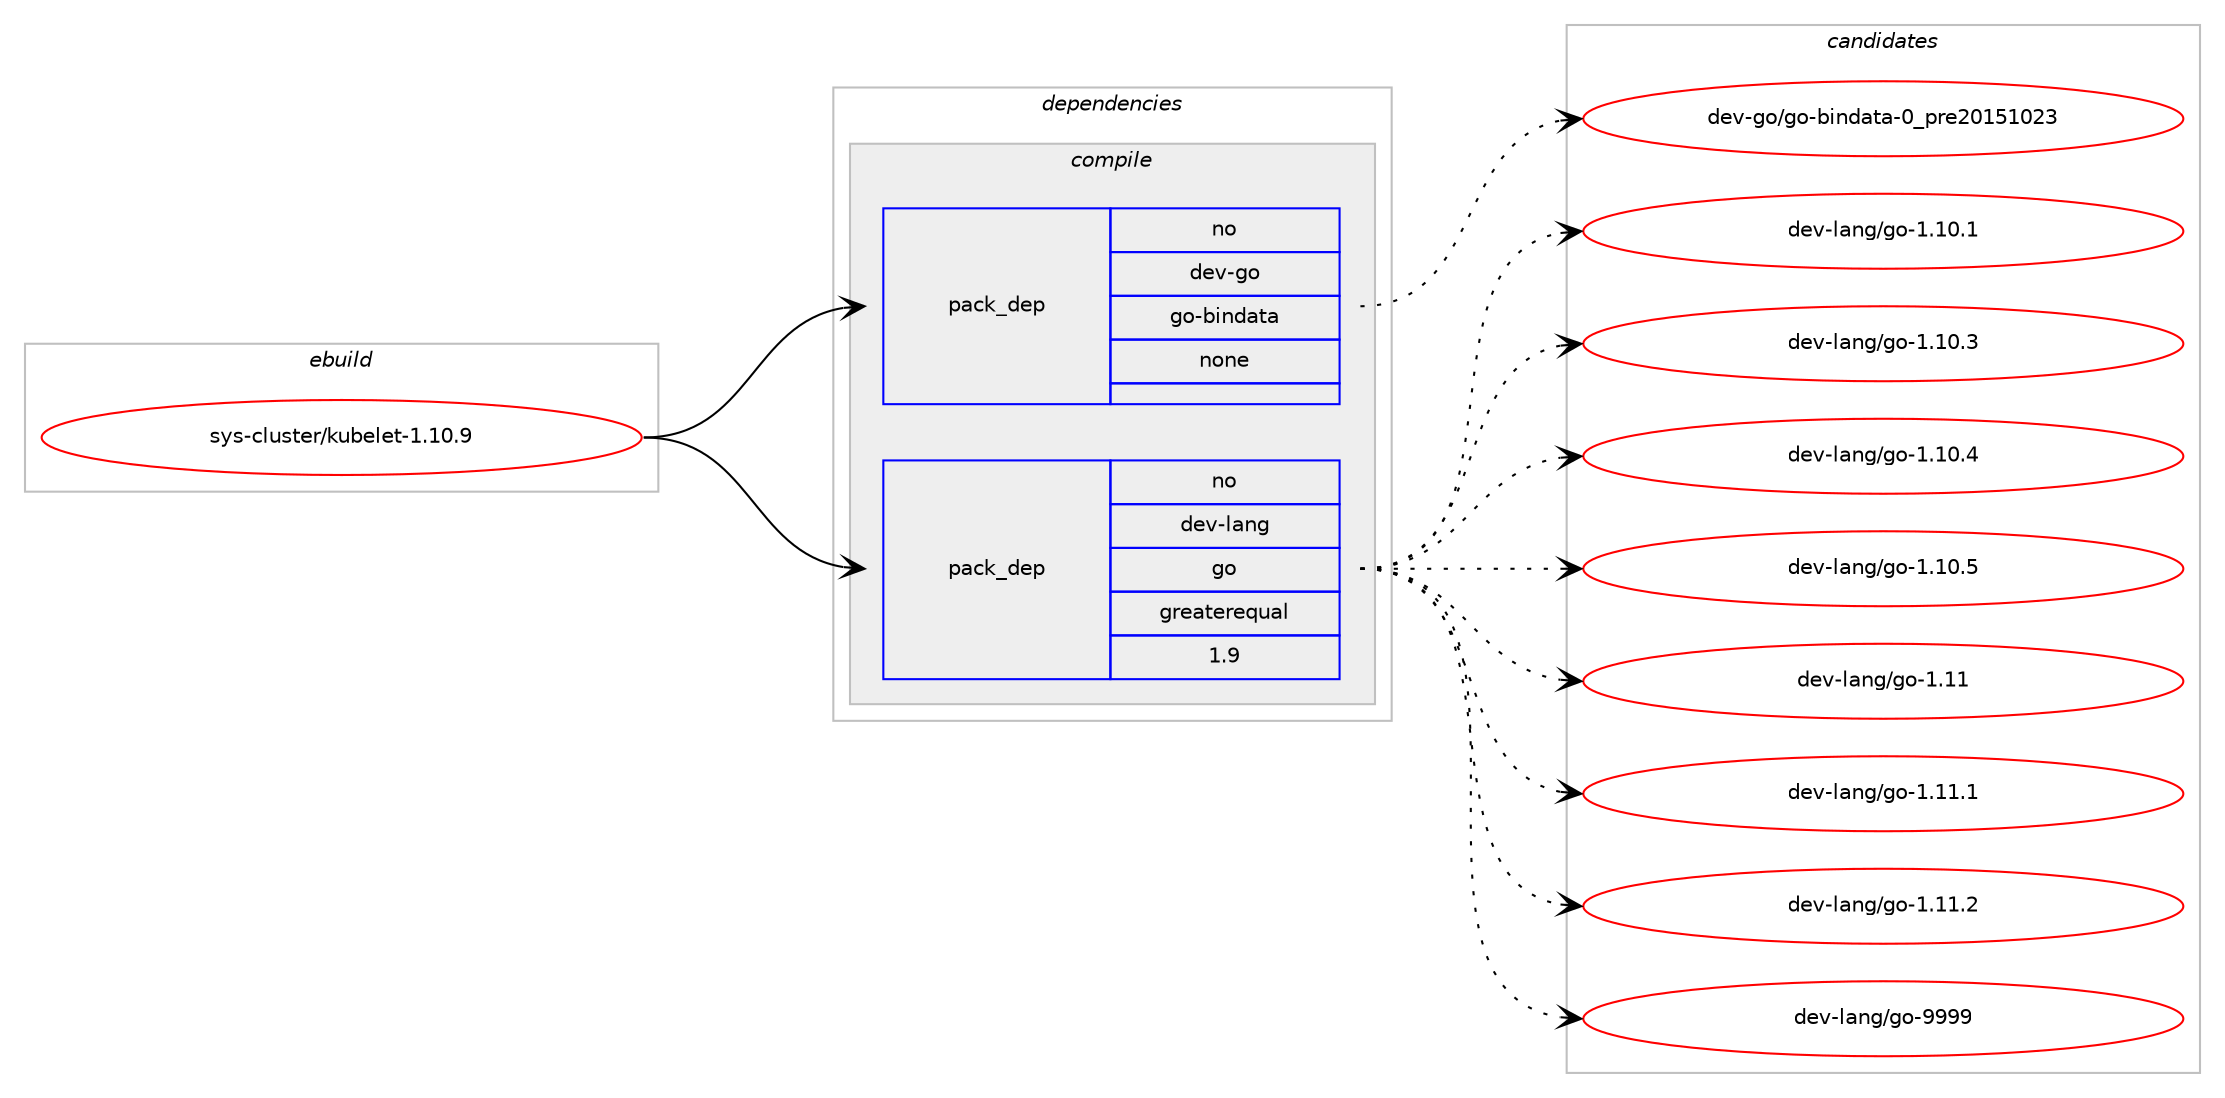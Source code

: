 digraph prolog {

# *************
# Graph options
# *************

newrank=true;
concentrate=true;
compound=true;
graph [rankdir=LR,fontname=Helvetica,fontsize=10,ranksep=1.5];#, ranksep=2.5, nodesep=0.2];
edge  [arrowhead=vee];
node  [fontname=Helvetica,fontsize=10];

# **********
# The ebuild
# **********

subgraph cluster_leftcol {
color=gray;
rank=same;
label=<<i>ebuild</i>>;
id [label="sys-cluster/kubelet-1.10.9", color=red, width=4, href="../sys-cluster/kubelet-1.10.9.svg"];
}

# ****************
# The dependencies
# ****************

subgraph cluster_midcol {
color=gray;
label=<<i>dependencies</i>>;
subgraph cluster_compile {
fillcolor="#eeeeee";
style=filled;
label=<<i>compile</i>>;
subgraph pack5199 {
dependency6428 [label=<<TABLE BORDER="0" CELLBORDER="1" CELLSPACING="0" CELLPADDING="4" WIDTH="220"><TR><TD ROWSPAN="6" CELLPADDING="30">pack_dep</TD></TR><TR><TD WIDTH="110">no</TD></TR><TR><TD>dev-go</TD></TR><TR><TD>go-bindata</TD></TR><TR><TD>none</TD></TR><TR><TD></TD></TR></TABLE>>, shape=none, color=blue];
}
id:e -> dependency6428:w [weight=20,style="solid",arrowhead="vee"];
subgraph pack5200 {
dependency6429 [label=<<TABLE BORDER="0" CELLBORDER="1" CELLSPACING="0" CELLPADDING="4" WIDTH="220"><TR><TD ROWSPAN="6" CELLPADDING="30">pack_dep</TD></TR><TR><TD WIDTH="110">no</TD></TR><TR><TD>dev-lang</TD></TR><TR><TD>go</TD></TR><TR><TD>greaterequal</TD></TR><TR><TD>1.9</TD></TR></TABLE>>, shape=none, color=blue];
}
id:e -> dependency6429:w [weight=20,style="solid",arrowhead="vee"];
}
subgraph cluster_compileandrun {
fillcolor="#eeeeee";
style=filled;
label=<<i>compile and run</i>>;
}
subgraph cluster_run {
fillcolor="#eeeeee";
style=filled;
label=<<i>run</i>>;
}
}

# **************
# The candidates
# **************

subgraph cluster_choices {
rank=same;
color=gray;
label=<<i>candidates</i>>;

subgraph choice5199 {
color=black;
nodesep=1;
choice1001011184510311147103111459810511010097116974548951121141015048495349485051 [label="dev-go/go-bindata-0_pre20151023", color=red, width=4,href="../dev-go/go-bindata-0_pre20151023.svg"];
dependency6428:e -> choice1001011184510311147103111459810511010097116974548951121141015048495349485051:w [style=dotted,weight="100"];
}
subgraph choice5200 {
color=black;
nodesep=1;
choice10010111845108971101034710311145494649484649 [label="dev-lang/go-1.10.1", color=red, width=4,href="../dev-lang/go-1.10.1.svg"];
choice10010111845108971101034710311145494649484651 [label="dev-lang/go-1.10.3", color=red, width=4,href="../dev-lang/go-1.10.3.svg"];
choice10010111845108971101034710311145494649484652 [label="dev-lang/go-1.10.4", color=red, width=4,href="../dev-lang/go-1.10.4.svg"];
choice10010111845108971101034710311145494649484653 [label="dev-lang/go-1.10.5", color=red, width=4,href="../dev-lang/go-1.10.5.svg"];
choice1001011184510897110103471031114549464949 [label="dev-lang/go-1.11", color=red, width=4,href="../dev-lang/go-1.11.svg"];
choice10010111845108971101034710311145494649494649 [label="dev-lang/go-1.11.1", color=red, width=4,href="../dev-lang/go-1.11.1.svg"];
choice10010111845108971101034710311145494649494650 [label="dev-lang/go-1.11.2", color=red, width=4,href="../dev-lang/go-1.11.2.svg"];
choice1001011184510897110103471031114557575757 [label="dev-lang/go-9999", color=red, width=4,href="../dev-lang/go-9999.svg"];
dependency6429:e -> choice10010111845108971101034710311145494649484649:w [style=dotted,weight="100"];
dependency6429:e -> choice10010111845108971101034710311145494649484651:w [style=dotted,weight="100"];
dependency6429:e -> choice10010111845108971101034710311145494649484652:w [style=dotted,weight="100"];
dependency6429:e -> choice10010111845108971101034710311145494649484653:w [style=dotted,weight="100"];
dependency6429:e -> choice1001011184510897110103471031114549464949:w [style=dotted,weight="100"];
dependency6429:e -> choice10010111845108971101034710311145494649494649:w [style=dotted,weight="100"];
dependency6429:e -> choice10010111845108971101034710311145494649494650:w [style=dotted,weight="100"];
dependency6429:e -> choice1001011184510897110103471031114557575757:w [style=dotted,weight="100"];
}
}

}
